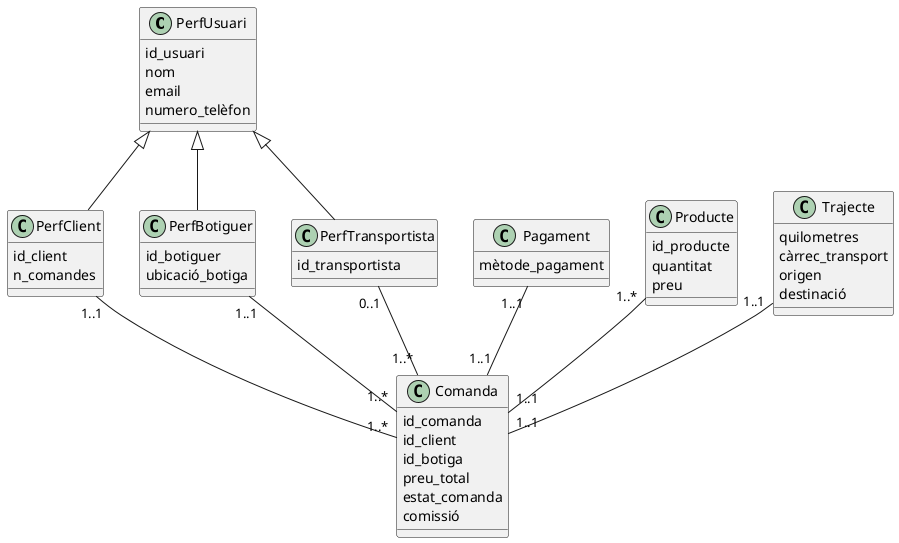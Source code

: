 @startuml

class PerfUsuari {
id_usuari
nom
email
numero_telèfon
}

class PerfClient {
id_client
n_comandes
}

class PerfBotiguer {
id_botiguer
ubicació_botiga
}

class PerfTransportista {
id_transportista
}

PerfUsuari <|-- PerfClient
PerfUsuari <|-- PerfBotiguer
PerfUsuari <|-- PerfTransportista

class Comanda {
id_comanda
id_client
id_botiga
preu_total
estat_comanda
comissió
}

PerfClient "1..1" -- "1..*" Comanda
PerfBotiguer "1..1" -- "1..*" Comanda
PerfTransportista "0..1" -- "1..*" Comanda

class Pagament {
mètode_pagament
}

Pagament "1..1" -- "1..1" Comanda

class Producte {
id_producte
quantitat
preu
}

Producte "1..*" -- "1..1" Comanda

class Trajecte {
quilometres
càrrec_transport
origen
destinació
}

Trajecte "1..1" -- "1..1" Comanda

@enduml